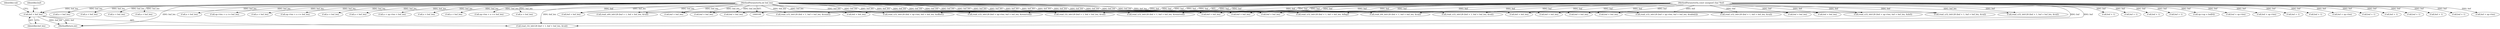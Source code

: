 digraph "0_radare2_bd276ef2fd8ac3401e65be7c126a43175ccfbcd7@pointer" {
"1000929" [label="(Call,buf + buf_len)"];
"1000102" [label="(MethodParameterIn,const unsigned char *buf)"];
"1000103" [label="(MethodParameterIn,int buf_len)"];
"1000940" [label="(Call,n < buf_len)"];
"1000843" [label="(Call,op->len + n <= buf_len)"];
"1000533" [label="(Call,read_u32_leb128 (buf + op->len, buf + buf_len, &def))"];
"1000455" [label="(Call,buf + buf_len)"];
"1000730" [label="(Call,read_u32_leb128 (buf + 1, buf + buf_len, &val))"];
"1000826" [label="(Call,read_u32_leb128 (buf + op->len, buf + buf_len, &offset))"];
"1000745" [label="(Call,n < buf_len)"];
"1001048" [label="(Call,n < buf_len)"];
"1000399" [label="(Call,read_u32_leb128 (buf + 1, buf + buf_len, &val))"];
"1000414" [label="(Call,n < buf_len)"];
"1000959" [label="(Call,read_i64_leb128 (buf + 1, buf + buf_len, &val))"];
"1000466" [label="(Call,n < buf_len)"];
"1001033" [label="(Call,read_u64_leb128 (buf + 1, buf + buf_len, &val))"];
"1000879" [label="(Call,buf + 1)"];
"1000661" [label="(Call,n < buf_len)"];
"1000893" [label="(Call,n < buf_len)"];
"1000103" [label="(MethodParameterIn,int buf_len)"];
"1000678" [label="(Call,buf + buf_len)"];
"1000647" [label="(Call,buf + 1)"];
"1000689" [label="(Call,op->len + n <= buf_len)"];
"1000993" [label="(Call,read_u32_leb128 (buf + 1, buf + buf_len, &val))"];
"1000925" [label="(Call,read_i32_leb128 (buf + 1, buf + buf_len, &val))"];
"1000508" [label="(Call,buf + buf_len)"];
"1000734" [label="(Call,buf + buf_len)"];
"1000804" [label="(Call,buf + buf_len)"];
"1001034" [label="(Call,buf + 1)"];
"1001037" [label="(Call,buf + buf_len)"];
"1000672" [label="(Call,read_u32_leb128 (buf + op->len, buf + buf_len, &reserved))"];
"1000731" [label="(Call,buf + 1)"];
"1000502" [label="(Call,read_u32_leb128 (buf + op->len, buf + buf_len, &table[i]))"];
"1000110" [label="(Call,op->op = buf[0])"];
"1000534" [label="(Call,buf + op->len)"];
"1000827" [label="(Call,buf + op->len)"];
"1000646" [label="(Call,read_u32_leb128 (buf + 1, buf + buf_len, &val))"];
"1000963" [label="(Call,buf + buf_len)"];
"1000960" [label="(Call,buf + 1)"];
"1000307" [label="(Call,n < buf_len)"];
"1000832" [label="(Call,buf + buf_len)"];
"1000801" [label="(Call,buf + 1)"];
"1000815" [label="(Call,n < buf_len)"];
"1000296" [label="(Call,buf + buf_len)"];
"1000451" [label="(Call,read_u32_leb128 (buf + 1, buf + buf_len, &count))"];
"1000673" [label="(Call,buf + op->len)"];
"1000926" [label="(Call,buf + 1)"];
"1000517" [label="(Call,op->len + n <= buf_len)"];
"1001086" [label="(MethodReturn,int)"];
"1000997" [label="(Call,buf + buf_len)"];
"1000650" [label="(Call,buf + buf_len)"];
"1000931" [label="(Identifier,buf_len)"];
"1000400" [label="(Call,buf + 1)"];
"1000994" [label="(Call,buf + 1)"];
"1000292" [label="(Call,read_i32_leb128 (buf + 1, buf + buf_len, &val))"];
"1000452" [label="(Call,buf + 1)"];
"1000102" [label="(MethodParameterIn,const unsigned char *buf)"];
"1000293" [label="(Call,buf + 1)"];
"1000933" [label="(Identifier,val)"];
"1000550" [label="(Call,n + op->len < buf_len)"];
"1000929" [label="(Call,buf + buf_len)"];
"1000503" [label="(Call,buf + op->len)"];
"1000800" [label="(Call,read_u32_leb128 (buf + 1, buf + buf_len, &flag))"];
"1000403" [label="(Call,buf + buf_len)"];
"1000974" [label="(Call,n < buf_len)"];
"1001008" [label="(Call,n < buf_len)"];
"1000930" [label="(Identifier,buf)"];
"1000882" [label="(Call,buf + buf_len)"];
"1000878" [label="(Call,read_u32_leb128 (buf + 1, buf + buf_len, &reserved))"];
"1000539" [label="(Call,buf + buf_len)"];
"1000929" -> "1000925"  [label="AST: "];
"1000929" -> "1000931"  [label="CFG: "];
"1000930" -> "1000929"  [label="AST: "];
"1000931" -> "1000929"  [label="AST: "];
"1000933" -> "1000929"  [label="CFG: "];
"1000929" -> "1001086"  [label="DDG: buf"];
"1000929" -> "1001086"  [label="DDG: buf_len"];
"1000102" -> "1000929"  [label="DDG: buf"];
"1000103" -> "1000929"  [label="DDG: buf_len"];
"1000102" -> "1000100"  [label="AST: "];
"1000102" -> "1001086"  [label="DDG: buf"];
"1000102" -> "1000110"  [label="DDG: buf"];
"1000102" -> "1000292"  [label="DDG: buf"];
"1000102" -> "1000293"  [label="DDG: buf"];
"1000102" -> "1000296"  [label="DDG: buf"];
"1000102" -> "1000399"  [label="DDG: buf"];
"1000102" -> "1000400"  [label="DDG: buf"];
"1000102" -> "1000403"  [label="DDG: buf"];
"1000102" -> "1000451"  [label="DDG: buf"];
"1000102" -> "1000452"  [label="DDG: buf"];
"1000102" -> "1000455"  [label="DDG: buf"];
"1000102" -> "1000502"  [label="DDG: buf"];
"1000102" -> "1000503"  [label="DDG: buf"];
"1000102" -> "1000508"  [label="DDG: buf"];
"1000102" -> "1000533"  [label="DDG: buf"];
"1000102" -> "1000534"  [label="DDG: buf"];
"1000102" -> "1000539"  [label="DDG: buf"];
"1000102" -> "1000646"  [label="DDG: buf"];
"1000102" -> "1000647"  [label="DDG: buf"];
"1000102" -> "1000650"  [label="DDG: buf"];
"1000102" -> "1000672"  [label="DDG: buf"];
"1000102" -> "1000673"  [label="DDG: buf"];
"1000102" -> "1000678"  [label="DDG: buf"];
"1000102" -> "1000730"  [label="DDG: buf"];
"1000102" -> "1000731"  [label="DDG: buf"];
"1000102" -> "1000734"  [label="DDG: buf"];
"1000102" -> "1000800"  [label="DDG: buf"];
"1000102" -> "1000801"  [label="DDG: buf"];
"1000102" -> "1000804"  [label="DDG: buf"];
"1000102" -> "1000826"  [label="DDG: buf"];
"1000102" -> "1000827"  [label="DDG: buf"];
"1000102" -> "1000832"  [label="DDG: buf"];
"1000102" -> "1000878"  [label="DDG: buf"];
"1000102" -> "1000879"  [label="DDG: buf"];
"1000102" -> "1000882"  [label="DDG: buf"];
"1000102" -> "1000925"  [label="DDG: buf"];
"1000102" -> "1000926"  [label="DDG: buf"];
"1000102" -> "1000959"  [label="DDG: buf"];
"1000102" -> "1000960"  [label="DDG: buf"];
"1000102" -> "1000963"  [label="DDG: buf"];
"1000102" -> "1000993"  [label="DDG: buf"];
"1000102" -> "1000994"  [label="DDG: buf"];
"1000102" -> "1000997"  [label="DDG: buf"];
"1000102" -> "1001033"  [label="DDG: buf"];
"1000102" -> "1001034"  [label="DDG: buf"];
"1000102" -> "1001037"  [label="DDG: buf"];
"1000103" -> "1000100"  [label="AST: "];
"1000103" -> "1001086"  [label="DDG: buf_len"];
"1000103" -> "1000292"  [label="DDG: buf_len"];
"1000103" -> "1000296"  [label="DDG: buf_len"];
"1000103" -> "1000307"  [label="DDG: buf_len"];
"1000103" -> "1000399"  [label="DDG: buf_len"];
"1000103" -> "1000403"  [label="DDG: buf_len"];
"1000103" -> "1000414"  [label="DDG: buf_len"];
"1000103" -> "1000451"  [label="DDG: buf_len"];
"1000103" -> "1000455"  [label="DDG: buf_len"];
"1000103" -> "1000466"  [label="DDG: buf_len"];
"1000103" -> "1000502"  [label="DDG: buf_len"];
"1000103" -> "1000508"  [label="DDG: buf_len"];
"1000103" -> "1000517"  [label="DDG: buf_len"];
"1000103" -> "1000533"  [label="DDG: buf_len"];
"1000103" -> "1000539"  [label="DDG: buf_len"];
"1000103" -> "1000550"  [label="DDG: buf_len"];
"1000103" -> "1000646"  [label="DDG: buf_len"];
"1000103" -> "1000650"  [label="DDG: buf_len"];
"1000103" -> "1000661"  [label="DDG: buf_len"];
"1000103" -> "1000672"  [label="DDG: buf_len"];
"1000103" -> "1000678"  [label="DDG: buf_len"];
"1000103" -> "1000689"  [label="DDG: buf_len"];
"1000103" -> "1000730"  [label="DDG: buf_len"];
"1000103" -> "1000734"  [label="DDG: buf_len"];
"1000103" -> "1000745"  [label="DDG: buf_len"];
"1000103" -> "1000800"  [label="DDG: buf_len"];
"1000103" -> "1000804"  [label="DDG: buf_len"];
"1000103" -> "1000815"  [label="DDG: buf_len"];
"1000103" -> "1000826"  [label="DDG: buf_len"];
"1000103" -> "1000832"  [label="DDG: buf_len"];
"1000103" -> "1000843"  [label="DDG: buf_len"];
"1000103" -> "1000878"  [label="DDG: buf_len"];
"1000103" -> "1000882"  [label="DDG: buf_len"];
"1000103" -> "1000893"  [label="DDG: buf_len"];
"1000103" -> "1000925"  [label="DDG: buf_len"];
"1000103" -> "1000940"  [label="DDG: buf_len"];
"1000103" -> "1000959"  [label="DDG: buf_len"];
"1000103" -> "1000963"  [label="DDG: buf_len"];
"1000103" -> "1000974"  [label="DDG: buf_len"];
"1000103" -> "1000993"  [label="DDG: buf_len"];
"1000103" -> "1000997"  [label="DDG: buf_len"];
"1000103" -> "1001008"  [label="DDG: buf_len"];
"1000103" -> "1001033"  [label="DDG: buf_len"];
"1000103" -> "1001037"  [label="DDG: buf_len"];
"1000103" -> "1001048"  [label="DDG: buf_len"];
}
